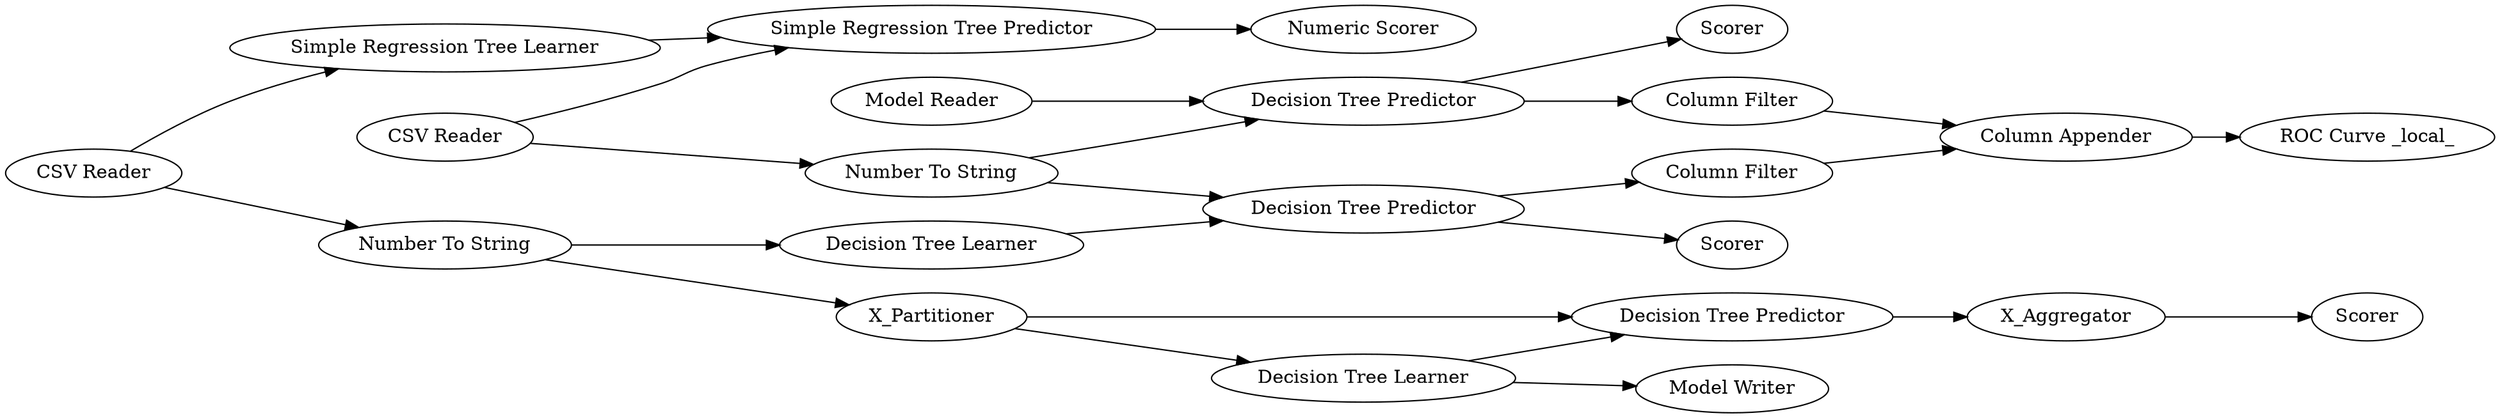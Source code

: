 digraph {
	41 -> 42
	6 -> 5
	7 -> 16
	4 -> 5
	38 -> 36
	42 -> 43
	3 -> 34
	34 -> 35
	12 -> 18
	17 -> 37
	6 -> 4
	18 -> 17
	35 -> 31
	20 -> 17
	39 -> 38
	42 -> 39
	37 -> 38
	5 -> 7
	4 -> 40
	2 -> 20
	12 -> 6
	2 -> 35
	20 -> 42
	17 -> 19
	3 -> 12
	7 [label=X_Aggregator]
	18 [label="Decision Tree Learner"]
	17 [label="Decision Tree Predictor"]
	3 [label="CSV Reader"]
	19 [label=Scorer]
	41 [label="Model Reader"]
	31 [label="Numeric Scorer"]
	6 [label=X_Partitioner]
	12 [label="Number To String"]
	16 [label=Scorer]
	42 [label="Decision Tree Predictor"]
	4 [label="Decision Tree Learner"]
	38 [label="Column Appender"]
	5 [label="Decision Tree Predictor"]
	20 [label="Number To String"]
	35 [label="Simple Regression Tree Predictor"]
	43 [label=Scorer]
	34 [label="Simple Regression Tree Learner"]
	36 [label="ROC Curve _local_"]
	40 [label="Model Writer"]
	39 [label="Column Filter"]
	2 [label="CSV Reader"]
	37 [label="Column Filter"]
	rankdir=LR
}
